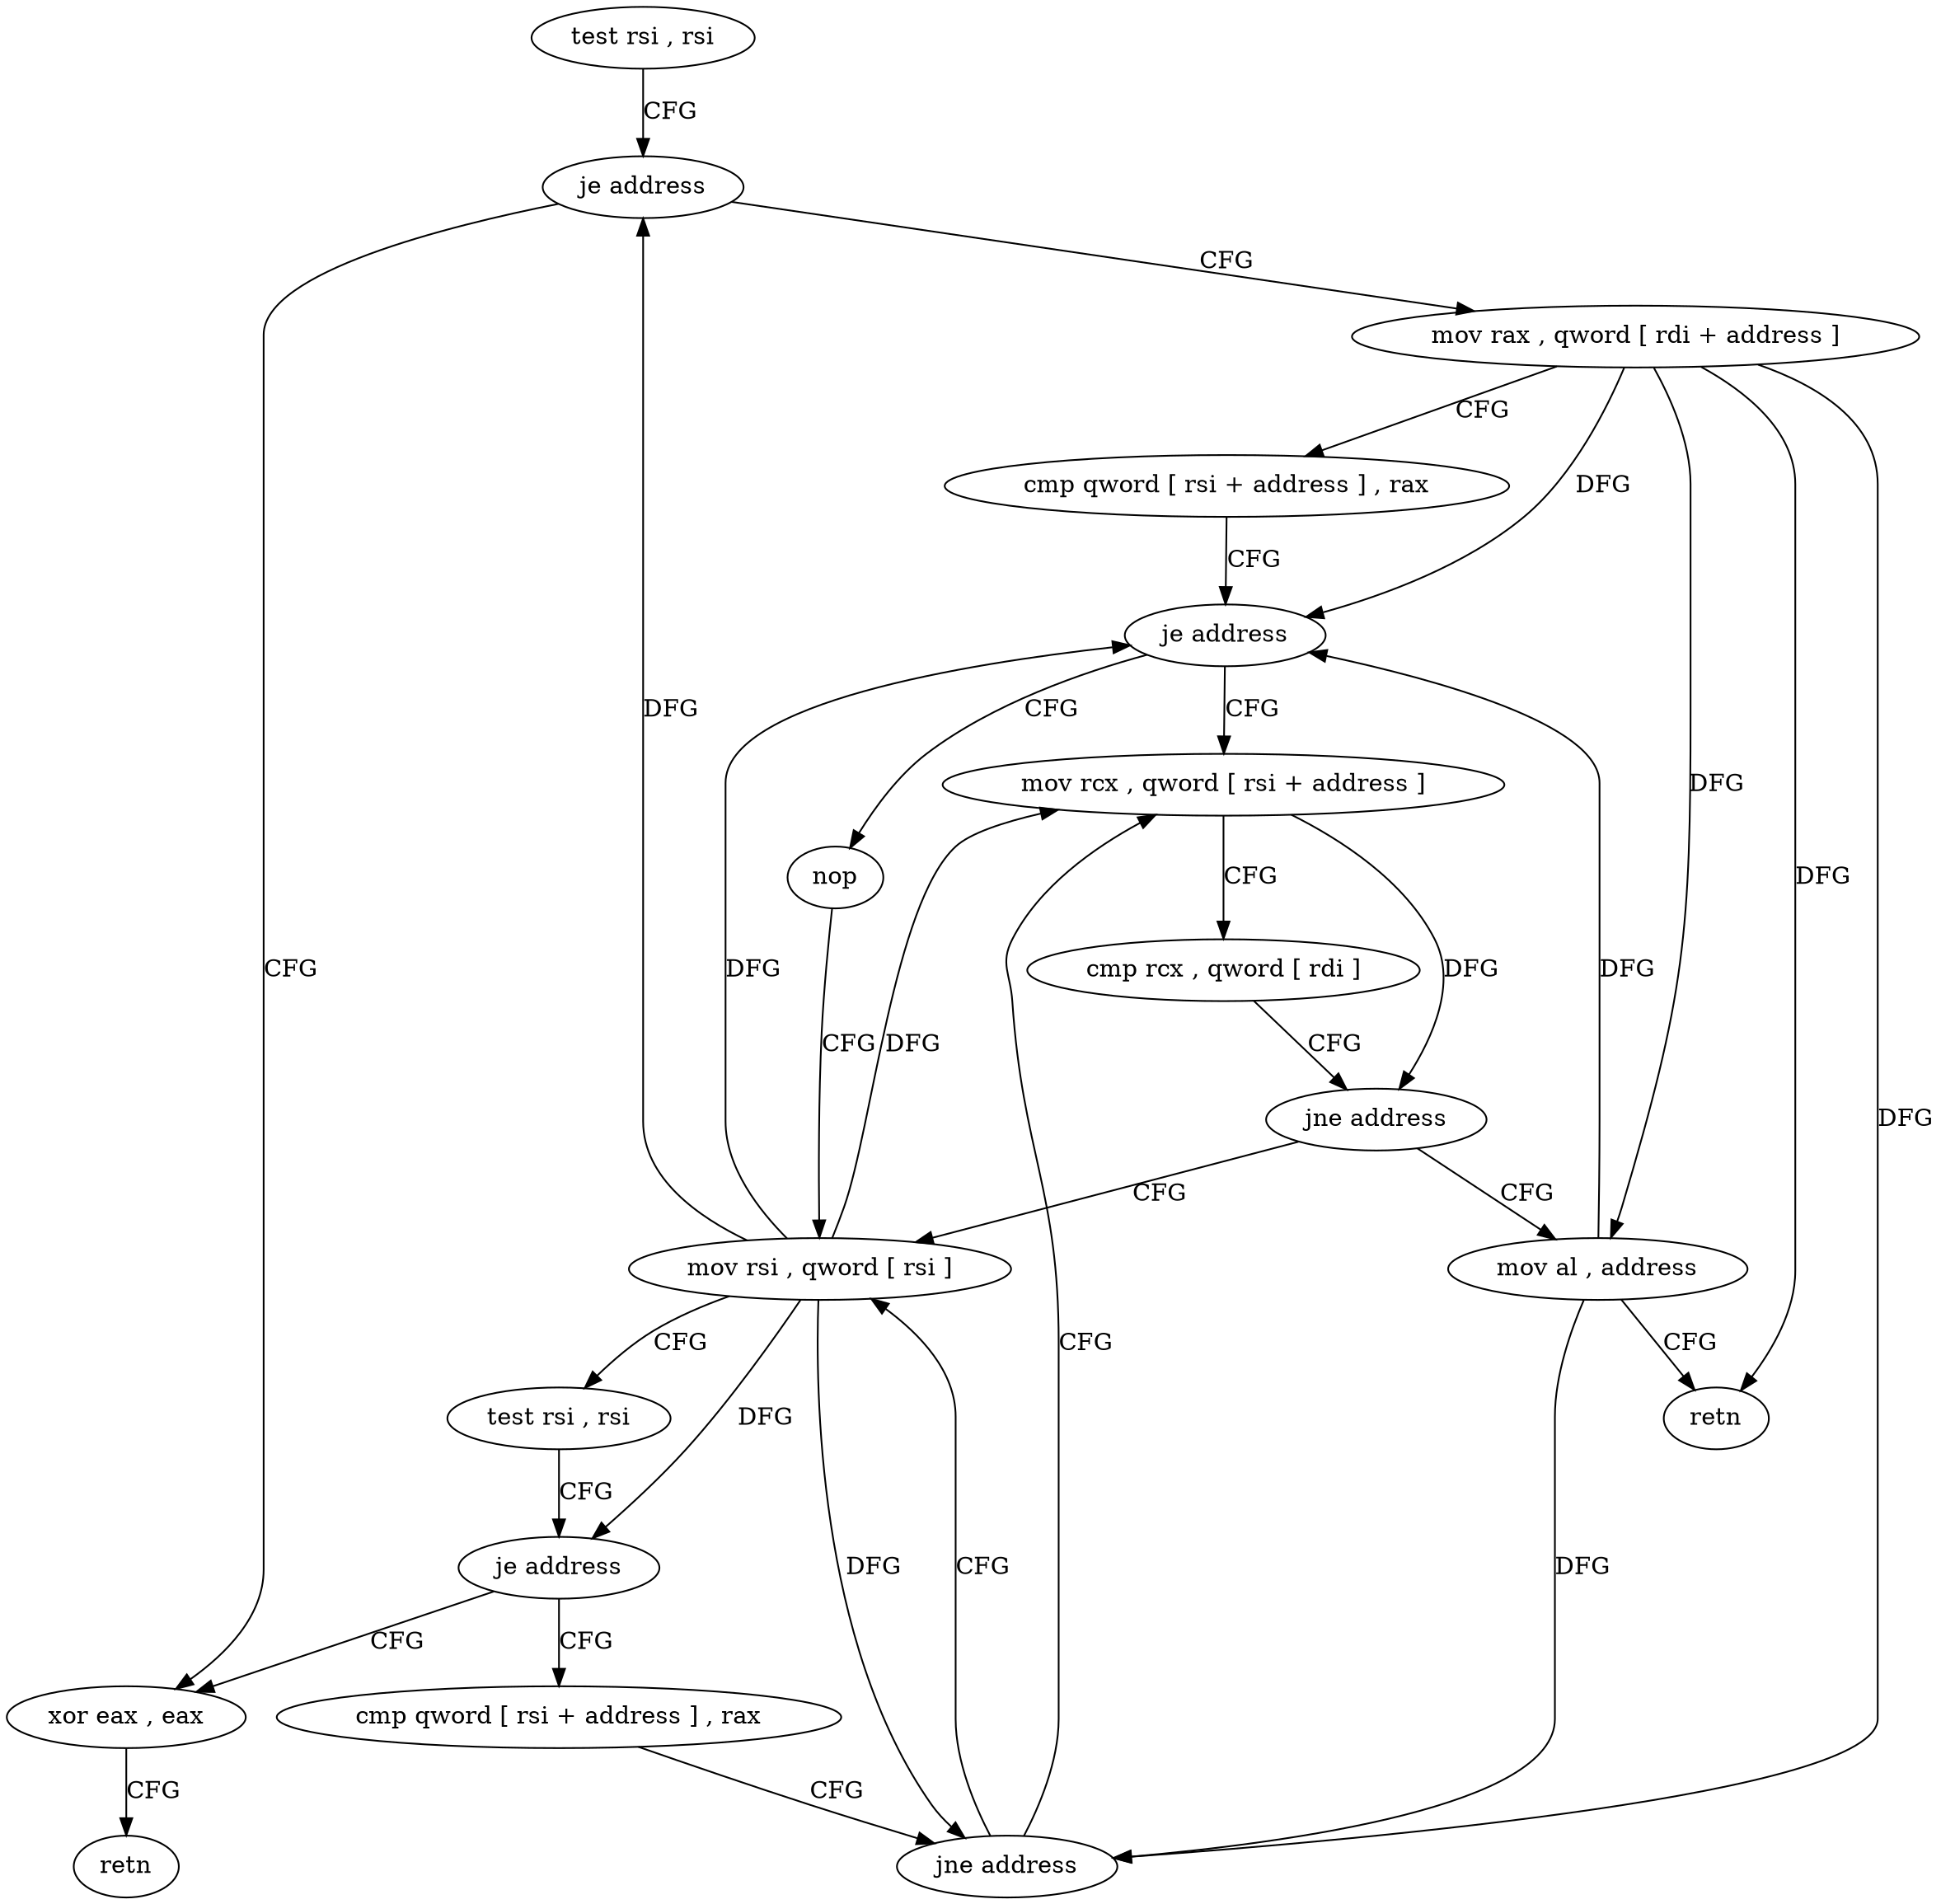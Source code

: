 digraph "func" {
"4221920" [label = "test rsi , rsi" ]
"4221923" [label = "je address" ]
"4221962" [label = "xor eax , eax" ]
"4221925" [label = "mov rax , qword [ rdi + address ]" ]
"4221964" [label = "retn" ]
"4221929" [label = "cmp qword [ rsi + address ] , rax" ]
"4221933" [label = "je address" ]
"4221950" [label = "mov rcx , qword [ rsi + address ]" ]
"4221935" [label = "nop" ]
"4221954" [label = "cmp rcx , qword [ rdi ]" ]
"4221957" [label = "jne address" ]
"4221936" [label = "mov rsi , qword [ rsi ]" ]
"4221959" [label = "mov al , address" ]
"4221939" [label = "test rsi , rsi" ]
"4221942" [label = "je address" ]
"4221944" [label = "cmp qword [ rsi + address ] , rax" ]
"4221961" [label = "retn" ]
"4221948" [label = "jne address" ]
"4221920" -> "4221923" [ label = "CFG" ]
"4221923" -> "4221962" [ label = "CFG" ]
"4221923" -> "4221925" [ label = "CFG" ]
"4221962" -> "4221964" [ label = "CFG" ]
"4221925" -> "4221929" [ label = "CFG" ]
"4221925" -> "4221933" [ label = "DFG" ]
"4221925" -> "4221959" [ label = "DFG" ]
"4221925" -> "4221961" [ label = "DFG" ]
"4221925" -> "4221948" [ label = "DFG" ]
"4221929" -> "4221933" [ label = "CFG" ]
"4221933" -> "4221950" [ label = "CFG" ]
"4221933" -> "4221935" [ label = "CFG" ]
"4221950" -> "4221954" [ label = "CFG" ]
"4221950" -> "4221957" [ label = "DFG" ]
"4221935" -> "4221936" [ label = "CFG" ]
"4221954" -> "4221957" [ label = "CFG" ]
"4221957" -> "4221936" [ label = "CFG" ]
"4221957" -> "4221959" [ label = "CFG" ]
"4221936" -> "4221939" [ label = "CFG" ]
"4221936" -> "4221923" [ label = "DFG" ]
"4221936" -> "4221950" [ label = "DFG" ]
"4221936" -> "4221933" [ label = "DFG" ]
"4221936" -> "4221942" [ label = "DFG" ]
"4221936" -> "4221948" [ label = "DFG" ]
"4221959" -> "4221961" [ label = "CFG" ]
"4221959" -> "4221933" [ label = "DFG" ]
"4221959" -> "4221948" [ label = "DFG" ]
"4221939" -> "4221942" [ label = "CFG" ]
"4221942" -> "4221962" [ label = "CFG" ]
"4221942" -> "4221944" [ label = "CFG" ]
"4221944" -> "4221948" [ label = "CFG" ]
"4221948" -> "4221936" [ label = "CFG" ]
"4221948" -> "4221950" [ label = "CFG" ]
}
